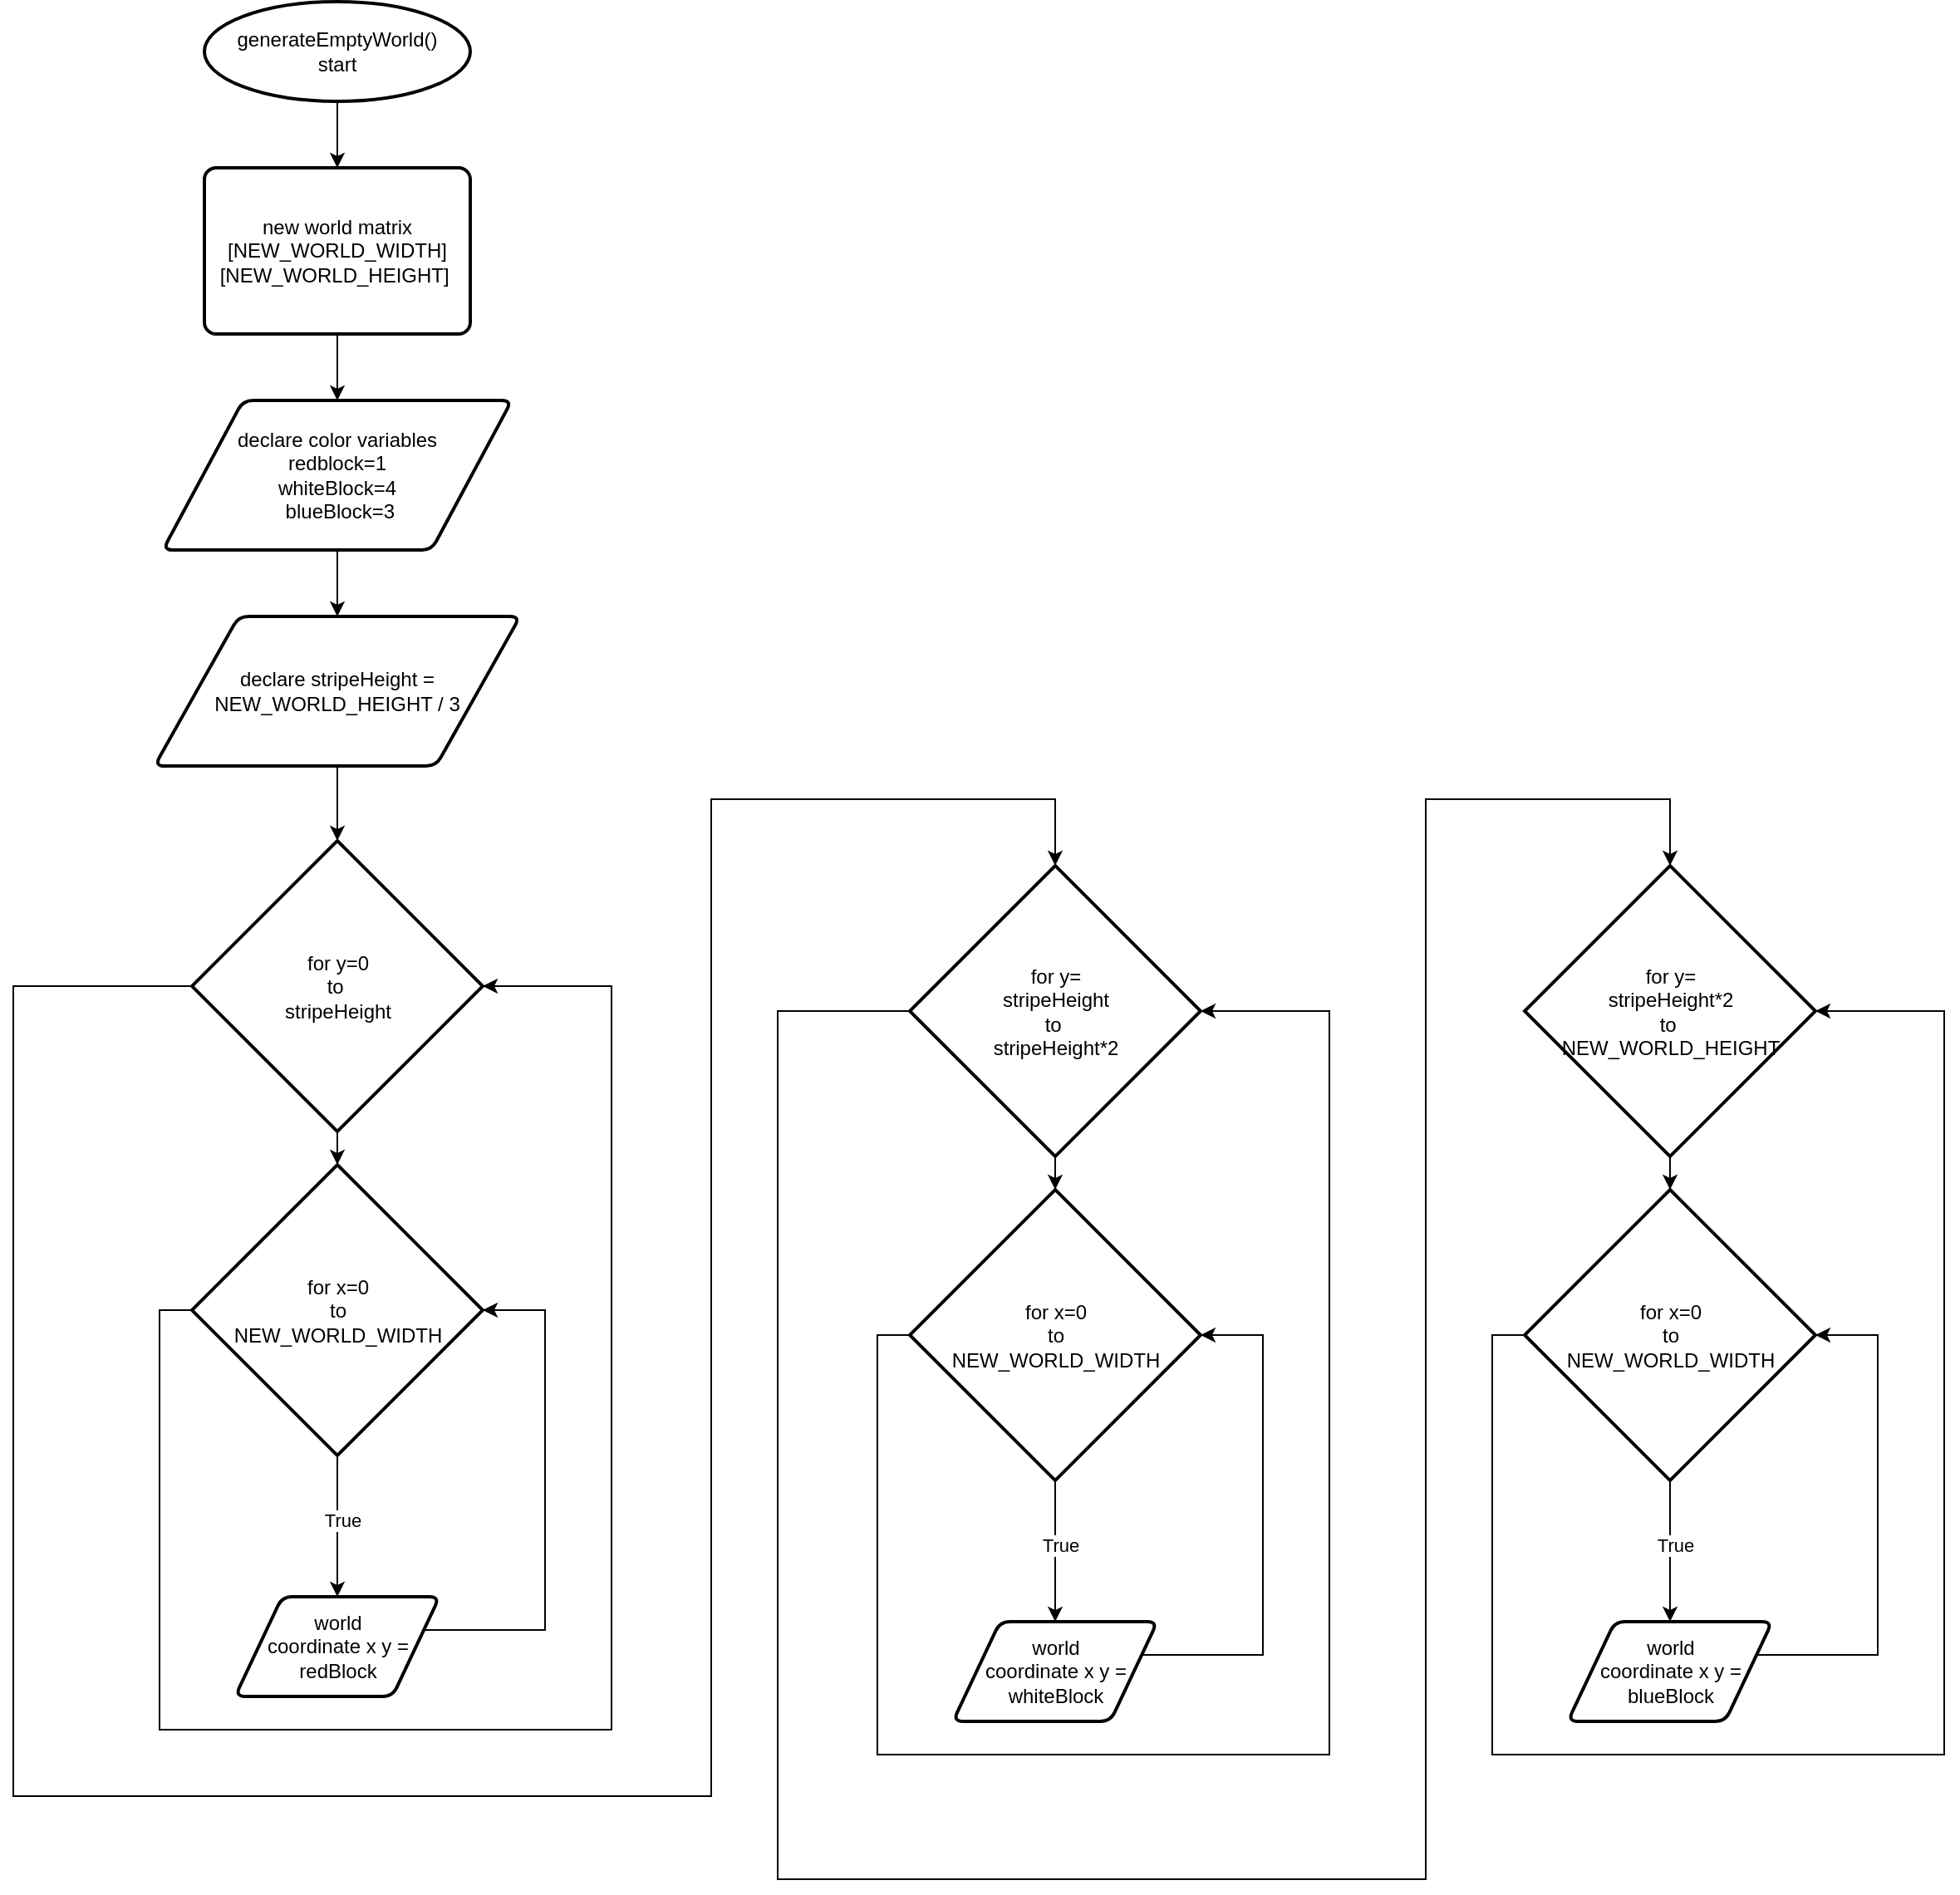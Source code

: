 <mxfile version="21.7.5" type="google">
  <diagram id="C5RBs43oDa-KdzZeNtuy" name="Page-1">
    <mxGraphModel grid="1" page="0" gridSize="10" guides="1" tooltips="1" connect="1" arrows="1" fold="1" pageScale="1" pageWidth="827" pageHeight="1169" math="0" shadow="0">
      <root>
        <mxCell id="WIyWlLk6GJQsqaUBKTNV-0" />
        <mxCell id="WIyWlLk6GJQsqaUBKTNV-1" parent="WIyWlLk6GJQsqaUBKTNV-0" />
        <mxCell id="ybLPmtpyEjALKsi6R_iF-12" value="" style="edgeStyle=orthogonalEdgeStyle;rounded=0;orthogonalLoop=1;jettySize=auto;html=1;" edge="1" parent="WIyWlLk6GJQsqaUBKTNV-1" source="ybLPmtpyEjALKsi6R_iF-0" target="ybLPmtpyEjALKsi6R_iF-10">
          <mxGeometry relative="1" as="geometry" />
        </mxCell>
        <mxCell id="ybLPmtpyEjALKsi6R_iF-0" value="generateEmptyWorld()&lt;br&gt;start" style="strokeWidth=2;html=1;shape=mxgraph.flowchart.start_1;whiteSpace=wrap;" vertex="1" parent="WIyWlLk6GJQsqaUBKTNV-1">
          <mxGeometry x="355" y="80" width="160" height="60" as="geometry" />
        </mxCell>
        <mxCell id="ybLPmtpyEjALKsi6R_iF-62" value="" style="edgeStyle=orthogonalEdgeStyle;rounded=0;orthogonalLoop=1;jettySize=auto;html=1;" edge="1" parent="WIyWlLk6GJQsqaUBKTNV-1" source="ybLPmtpyEjALKsi6R_iF-10" target="ybLPmtpyEjALKsi6R_iF-61">
          <mxGeometry relative="1" as="geometry" />
        </mxCell>
        <mxCell id="ybLPmtpyEjALKsi6R_iF-10" value="new world matrix&lt;br&gt;[NEW_WORLD_WIDTH] [NEW_WORLD_HEIGHT]&amp;nbsp;" style="rounded=1;whiteSpace=wrap;html=1;absoluteArcSize=1;arcSize=14;strokeWidth=2;" vertex="1" parent="WIyWlLk6GJQsqaUBKTNV-1">
          <mxGeometry x="355" y="180" width="160" height="100" as="geometry" />
        </mxCell>
        <mxCell id="ybLPmtpyEjALKsi6R_iF-29" value="" style="edgeStyle=orthogonalEdgeStyle;rounded=0;orthogonalLoop=1;jettySize=auto;html=1;" edge="1" parent="WIyWlLk6GJQsqaUBKTNV-1" source="ybLPmtpyEjALKsi6R_iF-22" target="ybLPmtpyEjALKsi6R_iF-28">
          <mxGeometry relative="1" as="geometry" />
        </mxCell>
        <mxCell id="ybLPmtpyEjALKsi6R_iF-30" value="True" style="edgeLabel;html=1;align=center;verticalAlign=middle;resizable=0;points=[];" connectable="0" vertex="1" parent="ybLPmtpyEjALKsi6R_iF-29">
          <mxGeometry x="-0.082" y="3" relative="1" as="geometry">
            <mxPoint as="offset" />
          </mxGeometry>
        </mxCell>
        <mxCell id="ybLPmtpyEjALKsi6R_iF-37" style="edgeStyle=orthogonalEdgeStyle;rounded=0;orthogonalLoop=1;jettySize=auto;html=1;exitX=0;exitY=0.5;exitDx=0;exitDy=0;exitPerimeter=0;entryX=1;entryY=0.5;entryDx=0;entryDy=0;entryPerimeter=0;" edge="1" parent="WIyWlLk6GJQsqaUBKTNV-1" source="ybLPmtpyEjALKsi6R_iF-22" target="ybLPmtpyEjALKsi6R_iF-35">
          <mxGeometry relative="1" as="geometry">
            <Array as="points">
              <mxPoint x="328" y="868" />
              <mxPoint x="328" y="1120" />
              <mxPoint x="600" y="1120" />
              <mxPoint x="600" y="673" />
            </Array>
          </mxGeometry>
        </mxCell>
        <mxCell id="ybLPmtpyEjALKsi6R_iF-22" value="for x=0&lt;br&gt;to &lt;br&gt;NEW_WORLD_WIDTH" style="strokeWidth=2;html=1;shape=mxgraph.flowchart.decision;whiteSpace=wrap;" vertex="1" parent="WIyWlLk6GJQsqaUBKTNV-1">
          <mxGeometry x="347.5" y="780" width="175" height="175" as="geometry" />
        </mxCell>
        <mxCell id="ybLPmtpyEjALKsi6R_iF-34" style="edgeStyle=orthogonalEdgeStyle;rounded=0;orthogonalLoop=1;jettySize=auto;html=1;exitX=1;exitY=0.5;exitDx=0;exitDy=0;entryX=1;entryY=0.5;entryDx=0;entryDy=0;entryPerimeter=0;" edge="1" parent="WIyWlLk6GJQsqaUBKTNV-1" source="ybLPmtpyEjALKsi6R_iF-28" target="ybLPmtpyEjALKsi6R_iF-22">
          <mxGeometry relative="1" as="geometry">
            <Array as="points">
              <mxPoint x="482" y="1060" />
              <mxPoint x="560" y="1060" />
              <mxPoint x="560" y="868" />
            </Array>
          </mxGeometry>
        </mxCell>
        <mxCell id="ybLPmtpyEjALKsi6R_iF-28" value="world&lt;br&gt;coordinate x y =&lt;br&gt;redBlock" style="shape=parallelogram;html=1;strokeWidth=2;perimeter=parallelogramPerimeter;whiteSpace=wrap;rounded=1;arcSize=12;size=0.23;" vertex="1" parent="WIyWlLk6GJQsqaUBKTNV-1">
          <mxGeometry x="373.5" y="1040" width="123" height="60" as="geometry" />
        </mxCell>
        <mxCell id="ybLPmtpyEjALKsi6R_iF-38" value="" style="edgeStyle=orthogonalEdgeStyle;rounded=0;orthogonalLoop=1;jettySize=auto;html=1;" edge="1" parent="WIyWlLk6GJQsqaUBKTNV-1" source="ybLPmtpyEjALKsi6R_iF-35" target="ybLPmtpyEjALKsi6R_iF-22">
          <mxGeometry relative="1" as="geometry" />
        </mxCell>
        <mxCell id="ybLPmtpyEjALKsi6R_iF-47" style="edgeStyle=orthogonalEdgeStyle;rounded=0;orthogonalLoop=1;jettySize=auto;html=1;exitX=0;exitY=0.5;exitDx=0;exitDy=0;exitPerimeter=0;entryX=0.5;entryY=0;entryDx=0;entryDy=0;entryPerimeter=0;" edge="1" parent="WIyWlLk6GJQsqaUBKTNV-1" source="ybLPmtpyEjALKsi6R_iF-35" target="ybLPmtpyEjALKsi6R_iF-46">
          <mxGeometry relative="1" as="geometry">
            <Array as="points">
              <mxPoint x="240" y="672" />
              <mxPoint x="240" y="1160" />
              <mxPoint x="660" y="1160" />
              <mxPoint x="660" y="560" />
              <mxPoint x="867" y="560" />
            </Array>
          </mxGeometry>
        </mxCell>
        <mxCell id="ybLPmtpyEjALKsi6R_iF-35" value="&lt;div&gt;for y=0&lt;/div&gt;&lt;div&gt;to&amp;nbsp;&lt;/div&gt;&lt;div&gt;stripeHeight&lt;/div&gt;" style="strokeWidth=2;html=1;shape=mxgraph.flowchart.decision;whiteSpace=wrap;" vertex="1" parent="WIyWlLk6GJQsqaUBKTNV-1">
          <mxGeometry x="347.5" y="585" width="175" height="175" as="geometry" />
        </mxCell>
        <mxCell id="ybLPmtpyEjALKsi6R_iF-39" value="" style="edgeStyle=orthogonalEdgeStyle;rounded=0;orthogonalLoop=1;jettySize=auto;html=1;" edge="1" parent="WIyWlLk6GJQsqaUBKTNV-1" source="ybLPmtpyEjALKsi6R_iF-42" target="ybLPmtpyEjALKsi6R_iF-44">
          <mxGeometry relative="1" as="geometry" />
        </mxCell>
        <mxCell id="ybLPmtpyEjALKsi6R_iF-40" value="True" style="edgeLabel;html=1;align=center;verticalAlign=middle;resizable=0;points=[];" connectable="0" vertex="1" parent="ybLPmtpyEjALKsi6R_iF-39">
          <mxGeometry x="-0.082" y="3" relative="1" as="geometry">
            <mxPoint as="offset" />
          </mxGeometry>
        </mxCell>
        <mxCell id="ybLPmtpyEjALKsi6R_iF-41" style="edgeStyle=orthogonalEdgeStyle;rounded=0;orthogonalLoop=1;jettySize=auto;html=1;exitX=0;exitY=0.5;exitDx=0;exitDy=0;exitPerimeter=0;entryX=1;entryY=0.5;entryDx=0;entryDy=0;entryPerimeter=0;" edge="1" parent="WIyWlLk6GJQsqaUBKTNV-1" source="ybLPmtpyEjALKsi6R_iF-42" target="ybLPmtpyEjALKsi6R_iF-46">
          <mxGeometry relative="1" as="geometry">
            <Array as="points">
              <mxPoint x="760" y="883" />
              <mxPoint x="760" y="1135" />
              <mxPoint x="1032" y="1135" />
              <mxPoint x="1032" y="688" />
            </Array>
          </mxGeometry>
        </mxCell>
        <mxCell id="ybLPmtpyEjALKsi6R_iF-42" value="for x=0&lt;br&gt;to &lt;br&gt;NEW_WORLD_WIDTH" style="strokeWidth=2;html=1;shape=mxgraph.flowchart.decision;whiteSpace=wrap;" vertex="1" parent="WIyWlLk6GJQsqaUBKTNV-1">
          <mxGeometry x="779.5" y="795" width="175" height="175" as="geometry" />
        </mxCell>
        <mxCell id="ybLPmtpyEjALKsi6R_iF-43" style="edgeStyle=orthogonalEdgeStyle;rounded=0;orthogonalLoop=1;jettySize=auto;html=1;exitX=1;exitY=0.5;exitDx=0;exitDy=0;entryX=1;entryY=0.5;entryDx=0;entryDy=0;entryPerimeter=0;" edge="1" parent="WIyWlLk6GJQsqaUBKTNV-1" source="ybLPmtpyEjALKsi6R_iF-44" target="ybLPmtpyEjALKsi6R_iF-42">
          <mxGeometry relative="1" as="geometry">
            <Array as="points">
              <mxPoint x="914" y="1075" />
              <mxPoint x="992" y="1075" />
              <mxPoint x="992" y="883" />
            </Array>
          </mxGeometry>
        </mxCell>
        <mxCell id="ybLPmtpyEjALKsi6R_iF-44" value="world&lt;br&gt;coordinate x y =&lt;br&gt;whiteBlock" style="shape=parallelogram;html=1;strokeWidth=2;perimeter=parallelogramPerimeter;whiteSpace=wrap;rounded=1;arcSize=12;size=0.23;" vertex="1" parent="WIyWlLk6GJQsqaUBKTNV-1">
          <mxGeometry x="805.5" y="1055" width="123" height="60" as="geometry" />
        </mxCell>
        <mxCell id="ybLPmtpyEjALKsi6R_iF-45" value="" style="edgeStyle=orthogonalEdgeStyle;rounded=0;orthogonalLoop=1;jettySize=auto;html=1;" edge="1" parent="WIyWlLk6GJQsqaUBKTNV-1" source="ybLPmtpyEjALKsi6R_iF-46" target="ybLPmtpyEjALKsi6R_iF-42">
          <mxGeometry relative="1" as="geometry" />
        </mxCell>
        <mxCell id="ybLPmtpyEjALKsi6R_iF-58" style="edgeStyle=orthogonalEdgeStyle;rounded=0;orthogonalLoop=1;jettySize=auto;html=1;exitX=0;exitY=0.5;exitDx=0;exitDy=0;exitPerimeter=0;entryX=0.5;entryY=0;entryDx=0;entryDy=0;entryPerimeter=0;" edge="1" parent="WIyWlLk6GJQsqaUBKTNV-1" source="ybLPmtpyEjALKsi6R_iF-46" target="ybLPmtpyEjALKsi6R_iF-55">
          <mxGeometry relative="1" as="geometry">
            <Array as="points">
              <mxPoint x="700" y="688" />
              <mxPoint x="700" y="1210" />
              <mxPoint x="1090" y="1210" />
              <mxPoint x="1090" y="560" />
              <mxPoint x="1237" y="560" />
            </Array>
          </mxGeometry>
        </mxCell>
        <mxCell id="ybLPmtpyEjALKsi6R_iF-46" value="&lt;div&gt;for y=&lt;/div&gt;stripeHeight&lt;div&gt;to&amp;nbsp;&lt;/div&gt;&lt;div&gt;stripeHeight*2&lt;/div&gt;" style="strokeWidth=2;html=1;shape=mxgraph.flowchart.decision;whiteSpace=wrap;" vertex="1" parent="WIyWlLk6GJQsqaUBKTNV-1">
          <mxGeometry x="779.5" y="600" width="175" height="175" as="geometry" />
        </mxCell>
        <mxCell id="ybLPmtpyEjALKsi6R_iF-48" value="" style="edgeStyle=orthogonalEdgeStyle;rounded=0;orthogonalLoop=1;jettySize=auto;html=1;" edge="1" parent="WIyWlLk6GJQsqaUBKTNV-1" source="ybLPmtpyEjALKsi6R_iF-51" target="ybLPmtpyEjALKsi6R_iF-53">
          <mxGeometry relative="1" as="geometry" />
        </mxCell>
        <mxCell id="ybLPmtpyEjALKsi6R_iF-49" value="True" style="edgeLabel;html=1;align=center;verticalAlign=middle;resizable=0;points=[];" connectable="0" vertex="1" parent="ybLPmtpyEjALKsi6R_iF-48">
          <mxGeometry x="-0.082" y="3" relative="1" as="geometry">
            <mxPoint as="offset" />
          </mxGeometry>
        </mxCell>
        <mxCell id="ybLPmtpyEjALKsi6R_iF-50" style="edgeStyle=orthogonalEdgeStyle;rounded=0;orthogonalLoop=1;jettySize=auto;html=1;exitX=0;exitY=0.5;exitDx=0;exitDy=0;exitPerimeter=0;entryX=1;entryY=0.5;entryDx=0;entryDy=0;entryPerimeter=0;" edge="1" parent="WIyWlLk6GJQsqaUBKTNV-1" source="ybLPmtpyEjALKsi6R_iF-51" target="ybLPmtpyEjALKsi6R_iF-55">
          <mxGeometry relative="1" as="geometry">
            <Array as="points">
              <mxPoint x="1130" y="883" />
              <mxPoint x="1130" y="1135" />
              <mxPoint x="1402" y="1135" />
              <mxPoint x="1402" y="688" />
            </Array>
          </mxGeometry>
        </mxCell>
        <mxCell id="ybLPmtpyEjALKsi6R_iF-51" value="for x=0&lt;br&gt;to &lt;br&gt;NEW_WORLD_WIDTH" style="strokeWidth=2;html=1;shape=mxgraph.flowchart.decision;whiteSpace=wrap;" vertex="1" parent="WIyWlLk6GJQsqaUBKTNV-1">
          <mxGeometry x="1149.5" y="795" width="175" height="175" as="geometry" />
        </mxCell>
        <mxCell id="ybLPmtpyEjALKsi6R_iF-52" style="edgeStyle=orthogonalEdgeStyle;rounded=0;orthogonalLoop=1;jettySize=auto;html=1;exitX=1;exitY=0.5;exitDx=0;exitDy=0;entryX=1;entryY=0.5;entryDx=0;entryDy=0;entryPerimeter=0;" edge="1" parent="WIyWlLk6GJQsqaUBKTNV-1" source="ybLPmtpyEjALKsi6R_iF-53" target="ybLPmtpyEjALKsi6R_iF-51">
          <mxGeometry relative="1" as="geometry">
            <Array as="points">
              <mxPoint x="1284" y="1075" />
              <mxPoint x="1362" y="1075" />
              <mxPoint x="1362" y="883" />
            </Array>
          </mxGeometry>
        </mxCell>
        <mxCell id="ybLPmtpyEjALKsi6R_iF-53" value="world&lt;br&gt;coordinate x y =&lt;br&gt;blueBlock" style="shape=parallelogram;html=1;strokeWidth=2;perimeter=parallelogramPerimeter;whiteSpace=wrap;rounded=1;arcSize=12;size=0.23;" vertex="1" parent="WIyWlLk6GJQsqaUBKTNV-1">
          <mxGeometry x="1175.5" y="1055" width="123" height="60" as="geometry" />
        </mxCell>
        <mxCell id="ybLPmtpyEjALKsi6R_iF-54" value="" style="edgeStyle=orthogonalEdgeStyle;rounded=0;orthogonalLoop=1;jettySize=auto;html=1;" edge="1" parent="WIyWlLk6GJQsqaUBKTNV-1" source="ybLPmtpyEjALKsi6R_iF-55" target="ybLPmtpyEjALKsi6R_iF-51">
          <mxGeometry relative="1" as="geometry" />
        </mxCell>
        <mxCell id="ybLPmtpyEjALKsi6R_iF-55" value="&lt;div&gt;for y=&lt;/div&gt;stripeHeight*2&lt;div&gt;to&amp;nbsp;&lt;/div&gt;&lt;div&gt;NEW_WORLD_HEIGHT&lt;br&gt;&lt;/div&gt;" style="strokeWidth=2;html=1;shape=mxgraph.flowchart.decision;whiteSpace=wrap;" vertex="1" parent="WIyWlLk6GJQsqaUBKTNV-1">
          <mxGeometry x="1149.5" y="600" width="175" height="175" as="geometry" />
        </mxCell>
        <mxCell id="ybLPmtpyEjALKsi6R_iF-64" value="" style="edgeStyle=orthogonalEdgeStyle;rounded=0;orthogonalLoop=1;jettySize=auto;html=1;" edge="1" parent="WIyWlLk6GJQsqaUBKTNV-1" source="ybLPmtpyEjALKsi6R_iF-60" target="ybLPmtpyEjALKsi6R_iF-35">
          <mxGeometry relative="1" as="geometry" />
        </mxCell>
        <mxCell id="ybLPmtpyEjALKsi6R_iF-60" value="declare stripeHeight = NEW_WORLD_HEIGHT / 3" style="shape=parallelogram;html=1;strokeWidth=2;perimeter=parallelogramPerimeter;whiteSpace=wrap;rounded=1;arcSize=12;size=0.23;" vertex="1" parent="WIyWlLk6GJQsqaUBKTNV-1">
          <mxGeometry x="325" y="450" width="220" height="90" as="geometry" />
        </mxCell>
        <mxCell id="ybLPmtpyEjALKsi6R_iF-63" value="" style="edgeStyle=orthogonalEdgeStyle;rounded=0;orthogonalLoop=1;jettySize=auto;html=1;" edge="1" parent="WIyWlLk6GJQsqaUBKTNV-1" source="ybLPmtpyEjALKsi6R_iF-61" target="ybLPmtpyEjALKsi6R_iF-60">
          <mxGeometry relative="1" as="geometry" />
        </mxCell>
        <mxCell id="ybLPmtpyEjALKsi6R_iF-61" value="&lt;span style=&quot;caret-color: rgb(0, 0, 0); color: rgb(0, 0, 0); font-family: Helvetica; font-size: 12px; font-style: normal; font-variant-caps: normal; font-weight: 400; letter-spacing: normal; text-align: center; text-indent: 0px; text-transform: none; word-spacing: 0px; -webkit-text-stroke-width: 0px; background-color: rgb(255, 255, 255); text-decoration: none; float: none; display: inline !important;&quot;&gt;declare color variables&lt;/span&gt;&lt;br style=&quot;border-color: var(--border-color); caret-color: rgb(0, 0, 0); color: rgb(0, 0, 0); font-family: Helvetica; font-size: 12px; font-style: normal; font-variant-caps: normal; font-weight: 400; letter-spacing: normal; text-align: center; text-indent: 0px; text-transform: none; word-spacing: 0px; -webkit-text-stroke-width: 0px; text-decoration: none;&quot;&gt;&lt;span style=&quot;caret-color: rgb(0, 0, 0); color: rgb(0, 0, 0); font-family: Helvetica; font-size: 12px; font-style: normal; font-variant-caps: normal; font-weight: 400; letter-spacing: normal; text-align: center; text-indent: 0px; text-transform: none; word-spacing: 0px; -webkit-text-stroke-width: 0px; background-color: rgb(255, 255, 255); text-decoration: none; float: none; display: inline !important;&quot;&gt;redblock=1&lt;/span&gt;&lt;br style=&quot;border-color: var(--border-color); caret-color: rgb(0, 0, 0); color: rgb(0, 0, 0); font-family: Helvetica; font-size: 12px; font-style: normal; font-variant-caps: normal; font-weight: 400; letter-spacing: normal; text-align: center; text-indent: 0px; text-transform: none; word-spacing: 0px; -webkit-text-stroke-width: 0px; text-decoration: none;&quot;&gt;&lt;span style=&quot;caret-color: rgb(0, 0, 0); color: rgb(0, 0, 0); font-family: Helvetica; font-size: 12px; font-style: normal; font-variant-caps: normal; font-weight: 400; letter-spacing: normal; text-align: center; text-indent: 0px; text-transform: none; word-spacing: 0px; -webkit-text-stroke-width: 0px; background-color: rgb(255, 255, 255); text-decoration: none; float: none; display: inline !important;&quot;&gt;whiteBlock=4&lt;br&gt;&amp;nbsp;blueBlock=3&lt;/span&gt;" style="shape=parallelogram;html=1;strokeWidth=2;perimeter=parallelogramPerimeter;whiteSpace=wrap;rounded=1;arcSize=12;size=0.23;" vertex="1" parent="WIyWlLk6GJQsqaUBKTNV-1">
          <mxGeometry x="330" y="320" width="210" height="90" as="geometry" />
        </mxCell>
      </root>
    </mxGraphModel>
  </diagram>
</mxfile>
